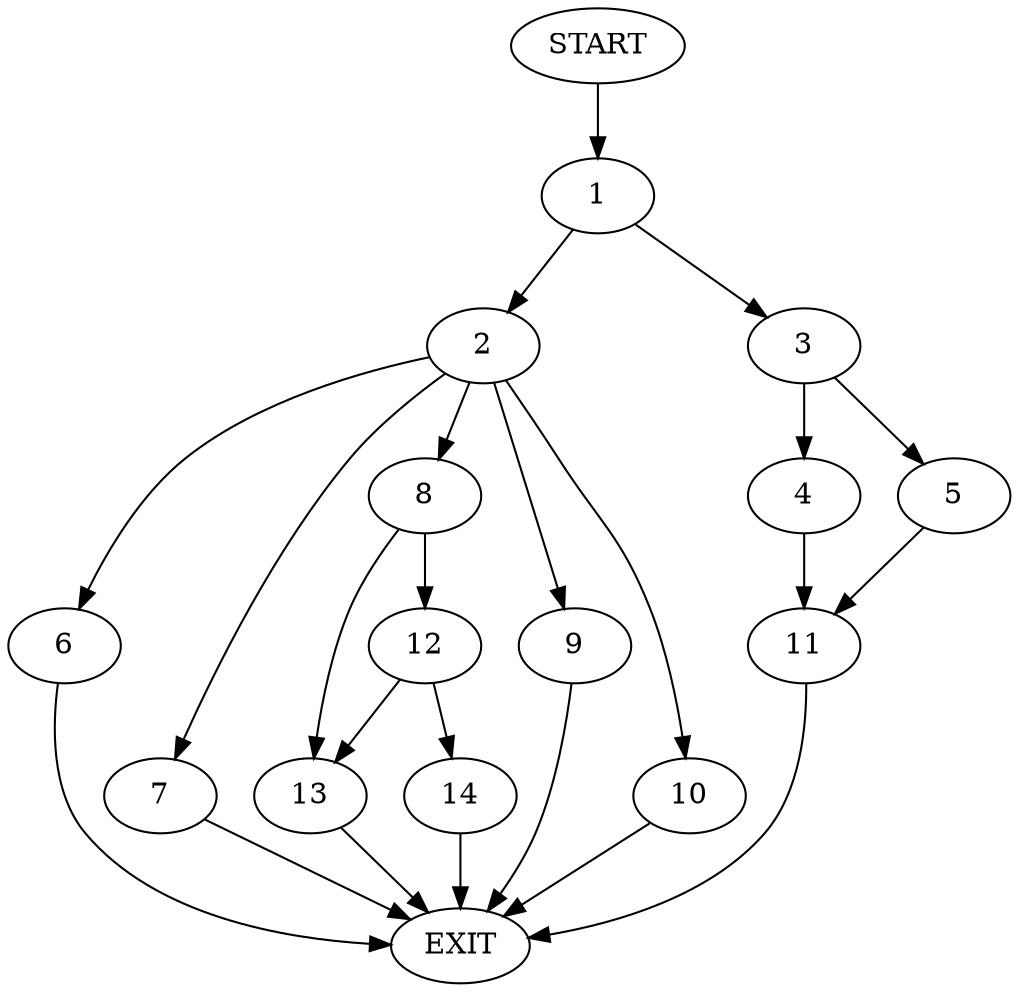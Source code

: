 digraph {
0 [label="START"]
15 [label="EXIT"]
0 -> 1
1 -> 2
1 -> 3
3 -> 4
3 -> 5
2 -> 6
2 -> 7
2 -> 8
2 -> 9
2 -> 10
4 -> 11
5 -> 11
11 -> 15
7 -> 15
6 -> 15
9 -> 15
10 -> 15
8 -> 12
8 -> 13
12 -> 14
12 -> 13
13 -> 15
14 -> 15
}
